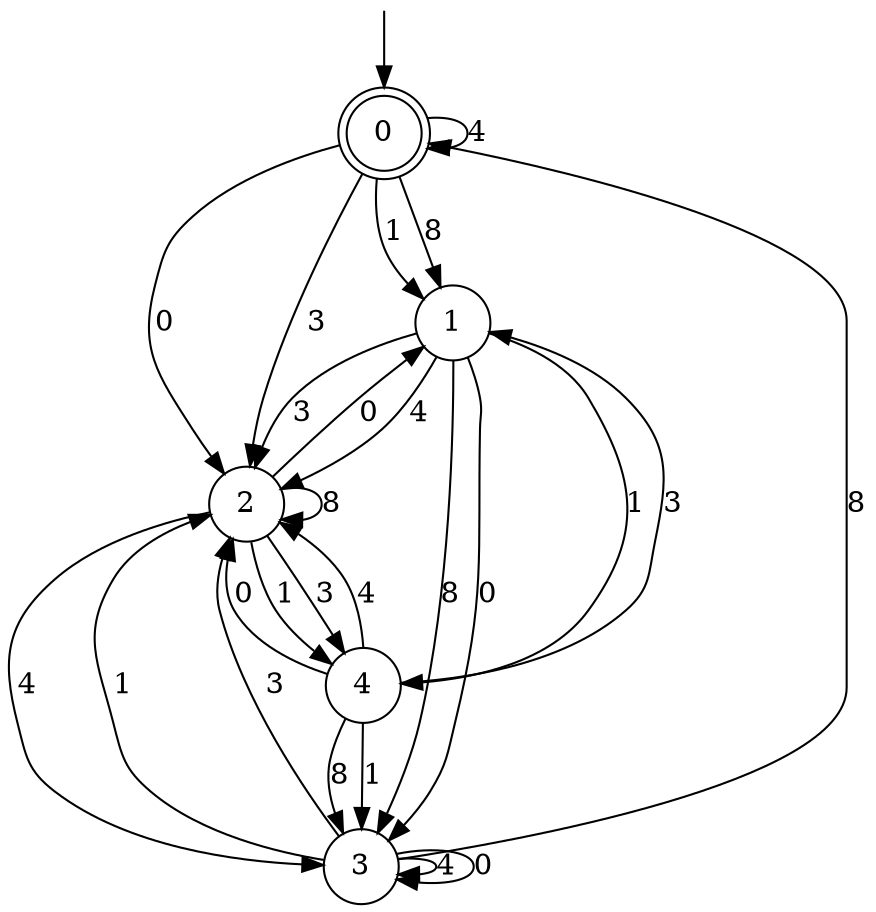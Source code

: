 digraph g {

	s0 [shape="doublecircle" label="0"];
	s1 [shape="circle" label="1"];
	s2 [shape="circle" label="2"];
	s3 [shape="circle" label="3"];
	s4 [shape="circle" label="4"];
	s0 -> s0 [label="4"];
	s0 -> s1 [label="8"];
	s0 -> s2 [label="0"];
	s0 -> s1 [label="1"];
	s0 -> s2 [label="3"];
	s1 -> s2 [label="4"];
	s1 -> s3 [label="8"];
	s1 -> s3 [label="0"];
	s1 -> s4 [label="1"];
	s1 -> s2 [label="3"];
	s2 -> s3 [label="4"];
	s2 -> s2 [label="8"];
	s2 -> s1 [label="0"];
	s2 -> s4 [label="1"];
	s2 -> s4 [label="3"];
	s3 -> s3 [label="4"];
	s3 -> s0 [label="8"];
	s3 -> s3 [label="0"];
	s3 -> s2 [label="1"];
	s3 -> s2 [label="3"];
	s4 -> s2 [label="4"];
	s4 -> s3 [label="8"];
	s4 -> s2 [label="0"];
	s4 -> s3 [label="1"];
	s4 -> s1 [label="3"];

__start0 [label="" shape="none" width="0" height="0"];
__start0 -> s0;

}
